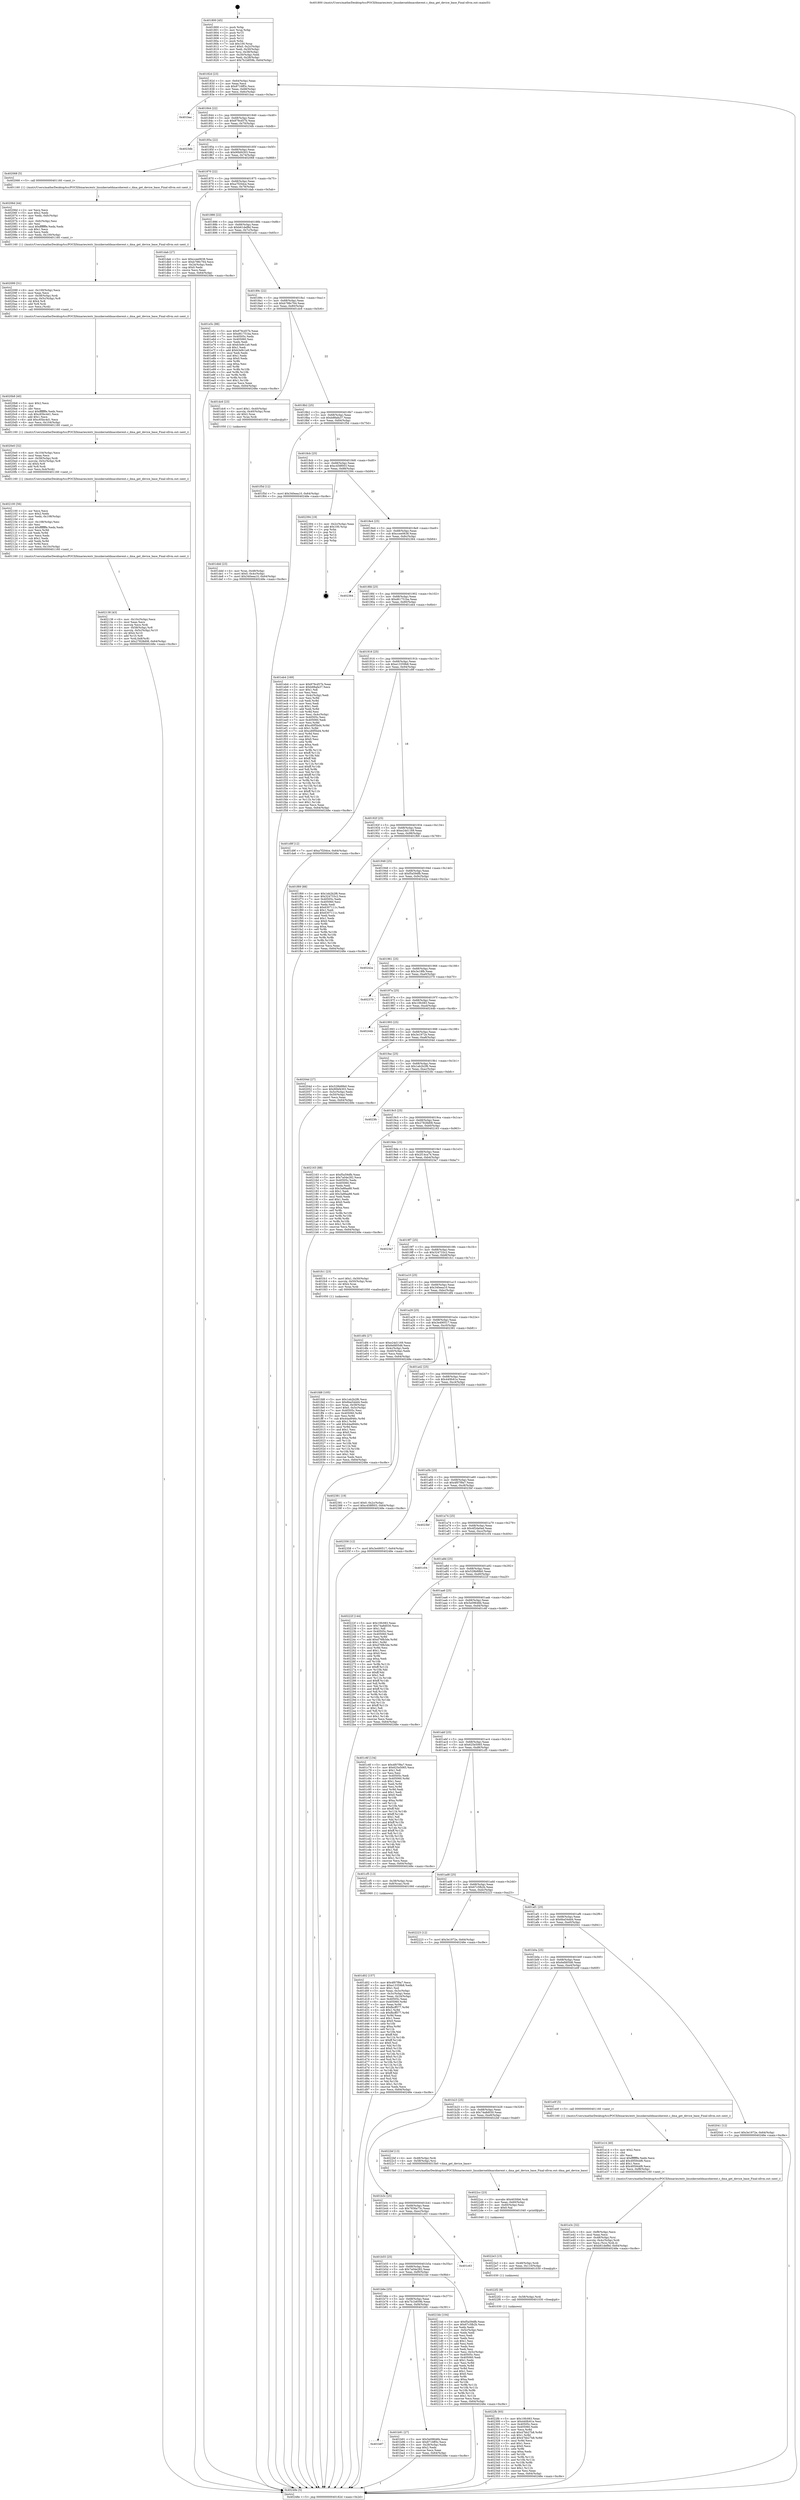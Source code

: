 digraph "0x401800" {
  label = "0x401800 (/mnt/c/Users/mathe/Desktop/tcc/POCII/binaries/extr_linuxkerneldmacoherent.c_dma_get_device_base_Final-ollvm.out::main(0))"
  labelloc = "t"
  node[shape=record]

  Entry [label="",width=0.3,height=0.3,shape=circle,fillcolor=black,style=filled]
  "0x40182d" [label="{
     0x40182d [23]\l
     | [instrs]\l
     &nbsp;&nbsp;0x40182d \<+3\>: mov -0x64(%rbp),%eax\l
     &nbsp;&nbsp;0x401830 \<+2\>: mov %eax,%ecx\l
     &nbsp;&nbsp;0x401832 \<+6\>: sub $0x8716ff3c,%ecx\l
     &nbsp;&nbsp;0x401838 \<+3\>: mov %eax,-0x68(%rbp)\l
     &nbsp;&nbsp;0x40183b \<+3\>: mov %ecx,-0x6c(%rbp)\l
     &nbsp;&nbsp;0x40183e \<+6\>: je 0000000000401bac \<main+0x3ac\>\l
  }"]
  "0x401bac" [label="{
     0x401bac\l
  }", style=dashed]
  "0x401844" [label="{
     0x401844 [22]\l
     | [instrs]\l
     &nbsp;&nbsp;0x401844 \<+5\>: jmp 0000000000401849 \<main+0x49\>\l
     &nbsp;&nbsp;0x401849 \<+3\>: mov -0x68(%rbp),%eax\l
     &nbsp;&nbsp;0x40184c \<+5\>: sub $0x879cd57b,%eax\l
     &nbsp;&nbsp;0x401851 \<+3\>: mov %eax,-0x70(%rbp)\l
     &nbsp;&nbsp;0x401854 \<+6\>: je 00000000004023db \<main+0xbdb\>\l
  }"]
  Exit [label="",width=0.3,height=0.3,shape=circle,fillcolor=black,style=filled,peripheries=2]
  "0x4023db" [label="{
     0x4023db\l
  }", style=dashed]
  "0x40185a" [label="{
     0x40185a [22]\l
     | [instrs]\l
     &nbsp;&nbsp;0x40185a \<+5\>: jmp 000000000040185f \<main+0x5f\>\l
     &nbsp;&nbsp;0x40185f \<+3\>: mov -0x68(%rbp),%eax\l
     &nbsp;&nbsp;0x401862 \<+5\>: sub $0x90bf4303,%eax\l
     &nbsp;&nbsp;0x401867 \<+3\>: mov %eax,-0x74(%rbp)\l
     &nbsp;&nbsp;0x40186a \<+6\>: je 0000000000402068 \<main+0x868\>\l
  }"]
  "0x4022fb" [label="{
     0x4022fb [93]\l
     | [instrs]\l
     &nbsp;&nbsp;0x4022fb \<+5\>: mov $0x10fc083,%eax\l
     &nbsp;&nbsp;0x402300 \<+5\>: mov $0x440fc61e,%esi\l
     &nbsp;&nbsp;0x402305 \<+7\>: mov 0x40505c,%ecx\l
     &nbsp;&nbsp;0x40230c \<+7\>: mov 0x405060,%edx\l
     &nbsp;&nbsp;0x402313 \<+3\>: mov %ecx,%r8d\l
     &nbsp;&nbsp;0x402316 \<+7\>: sub $0x47bb27b8,%r8d\l
     &nbsp;&nbsp;0x40231d \<+4\>: sub $0x1,%r8d\l
     &nbsp;&nbsp;0x402321 \<+7\>: add $0x47bb27b8,%r8d\l
     &nbsp;&nbsp;0x402328 \<+4\>: imul %r8d,%ecx\l
     &nbsp;&nbsp;0x40232c \<+3\>: and $0x1,%ecx\l
     &nbsp;&nbsp;0x40232f \<+3\>: cmp $0x0,%ecx\l
     &nbsp;&nbsp;0x402332 \<+4\>: sete %r9b\l
     &nbsp;&nbsp;0x402336 \<+3\>: cmp $0xa,%edx\l
     &nbsp;&nbsp;0x402339 \<+4\>: setl %r10b\l
     &nbsp;&nbsp;0x40233d \<+3\>: mov %r9b,%r11b\l
     &nbsp;&nbsp;0x402340 \<+3\>: and %r10b,%r11b\l
     &nbsp;&nbsp;0x402343 \<+3\>: xor %r10b,%r9b\l
     &nbsp;&nbsp;0x402346 \<+3\>: or %r9b,%r11b\l
     &nbsp;&nbsp;0x402349 \<+4\>: test $0x1,%r11b\l
     &nbsp;&nbsp;0x40234d \<+3\>: cmovne %esi,%eax\l
     &nbsp;&nbsp;0x402350 \<+3\>: mov %eax,-0x64(%rbp)\l
     &nbsp;&nbsp;0x402353 \<+5\>: jmp 000000000040248e \<main+0xc8e\>\l
  }"]
  "0x402068" [label="{
     0x402068 [5]\l
     | [instrs]\l
     &nbsp;&nbsp;0x402068 \<+5\>: call 0000000000401160 \<next_i\>\l
     | [calls]\l
     &nbsp;&nbsp;0x401160 \{1\} (/mnt/c/Users/mathe/Desktop/tcc/POCII/binaries/extr_linuxkerneldmacoherent.c_dma_get_device_base_Final-ollvm.out::next_i)\l
  }"]
  "0x401870" [label="{
     0x401870 [22]\l
     | [instrs]\l
     &nbsp;&nbsp;0x401870 \<+5\>: jmp 0000000000401875 \<main+0x75\>\l
     &nbsp;&nbsp;0x401875 \<+3\>: mov -0x68(%rbp),%eax\l
     &nbsp;&nbsp;0x401878 \<+5\>: sub $0xa7f20dce,%eax\l
     &nbsp;&nbsp;0x40187d \<+3\>: mov %eax,-0x78(%rbp)\l
     &nbsp;&nbsp;0x401880 \<+6\>: je 0000000000401dab \<main+0x5ab\>\l
  }"]
  "0x4022f2" [label="{
     0x4022f2 [9]\l
     | [instrs]\l
     &nbsp;&nbsp;0x4022f2 \<+4\>: mov -0x58(%rbp),%rdi\l
     &nbsp;&nbsp;0x4022f6 \<+5\>: call 0000000000401030 \<free@plt\>\l
     | [calls]\l
     &nbsp;&nbsp;0x401030 \{1\} (unknown)\l
  }"]
  "0x401dab" [label="{
     0x401dab [27]\l
     | [instrs]\l
     &nbsp;&nbsp;0x401dab \<+5\>: mov $0xccee0638,%eax\l
     &nbsp;&nbsp;0x401db0 \<+5\>: mov $0xb788c764,%ecx\l
     &nbsp;&nbsp;0x401db5 \<+3\>: mov -0x24(%rbp),%edx\l
     &nbsp;&nbsp;0x401db8 \<+3\>: cmp $0x0,%edx\l
     &nbsp;&nbsp;0x401dbb \<+3\>: cmove %ecx,%eax\l
     &nbsp;&nbsp;0x401dbe \<+3\>: mov %eax,-0x64(%rbp)\l
     &nbsp;&nbsp;0x401dc1 \<+5\>: jmp 000000000040248e \<main+0xc8e\>\l
  }"]
  "0x401886" [label="{
     0x401886 [22]\l
     | [instrs]\l
     &nbsp;&nbsp;0x401886 \<+5\>: jmp 000000000040188b \<main+0x8b\>\l
     &nbsp;&nbsp;0x40188b \<+3\>: mov -0x68(%rbp),%eax\l
     &nbsp;&nbsp;0x40188e \<+5\>: sub $0xb61def8d,%eax\l
     &nbsp;&nbsp;0x401893 \<+3\>: mov %eax,-0x7c(%rbp)\l
     &nbsp;&nbsp;0x401896 \<+6\>: je 0000000000401e5c \<main+0x65c\>\l
  }"]
  "0x4022e3" [label="{
     0x4022e3 [15]\l
     | [instrs]\l
     &nbsp;&nbsp;0x4022e3 \<+4\>: mov -0x48(%rbp),%rdi\l
     &nbsp;&nbsp;0x4022e7 \<+6\>: mov %eax,-0x110(%rbp)\l
     &nbsp;&nbsp;0x4022ed \<+5\>: call 0000000000401030 \<free@plt\>\l
     | [calls]\l
     &nbsp;&nbsp;0x401030 \{1\} (unknown)\l
  }"]
  "0x401e5c" [label="{
     0x401e5c [88]\l
     | [instrs]\l
     &nbsp;&nbsp;0x401e5c \<+5\>: mov $0x879cd57b,%eax\l
     &nbsp;&nbsp;0x401e61 \<+5\>: mov $0xd61751ba,%ecx\l
     &nbsp;&nbsp;0x401e66 \<+7\>: mov 0x40505c,%edx\l
     &nbsp;&nbsp;0x401e6d \<+7\>: mov 0x405060,%esi\l
     &nbsp;&nbsp;0x401e74 \<+2\>: mov %edx,%edi\l
     &nbsp;&nbsp;0x401e76 \<+6\>: sub $0xb3e9c1a9,%edi\l
     &nbsp;&nbsp;0x401e7c \<+3\>: sub $0x1,%edi\l
     &nbsp;&nbsp;0x401e7f \<+6\>: add $0xb3e9c1a9,%edi\l
     &nbsp;&nbsp;0x401e85 \<+3\>: imul %edi,%edx\l
     &nbsp;&nbsp;0x401e88 \<+3\>: and $0x1,%edx\l
     &nbsp;&nbsp;0x401e8b \<+3\>: cmp $0x0,%edx\l
     &nbsp;&nbsp;0x401e8e \<+4\>: sete %r8b\l
     &nbsp;&nbsp;0x401e92 \<+3\>: cmp $0xa,%esi\l
     &nbsp;&nbsp;0x401e95 \<+4\>: setl %r9b\l
     &nbsp;&nbsp;0x401e99 \<+3\>: mov %r8b,%r10b\l
     &nbsp;&nbsp;0x401e9c \<+3\>: and %r9b,%r10b\l
     &nbsp;&nbsp;0x401e9f \<+3\>: xor %r9b,%r8b\l
     &nbsp;&nbsp;0x401ea2 \<+3\>: or %r8b,%r10b\l
     &nbsp;&nbsp;0x401ea5 \<+4\>: test $0x1,%r10b\l
     &nbsp;&nbsp;0x401ea9 \<+3\>: cmovne %ecx,%eax\l
     &nbsp;&nbsp;0x401eac \<+3\>: mov %eax,-0x64(%rbp)\l
     &nbsp;&nbsp;0x401eaf \<+5\>: jmp 000000000040248e \<main+0xc8e\>\l
  }"]
  "0x40189c" [label="{
     0x40189c [22]\l
     | [instrs]\l
     &nbsp;&nbsp;0x40189c \<+5\>: jmp 00000000004018a1 \<main+0xa1\>\l
     &nbsp;&nbsp;0x4018a1 \<+3\>: mov -0x68(%rbp),%eax\l
     &nbsp;&nbsp;0x4018a4 \<+5\>: sub $0xb788c764,%eax\l
     &nbsp;&nbsp;0x4018a9 \<+3\>: mov %eax,-0x80(%rbp)\l
     &nbsp;&nbsp;0x4018ac \<+6\>: je 0000000000401dc6 \<main+0x5c6\>\l
  }"]
  "0x4022cc" [label="{
     0x4022cc [23]\l
     | [instrs]\l
     &nbsp;&nbsp;0x4022cc \<+10\>: movabs $0x4030b6,%rdi\l
     &nbsp;&nbsp;0x4022d6 \<+3\>: mov %eax,-0x60(%rbp)\l
     &nbsp;&nbsp;0x4022d9 \<+3\>: mov -0x60(%rbp),%esi\l
     &nbsp;&nbsp;0x4022dc \<+2\>: mov $0x0,%al\l
     &nbsp;&nbsp;0x4022de \<+5\>: call 0000000000401040 \<printf@plt\>\l
     | [calls]\l
     &nbsp;&nbsp;0x401040 \{1\} (unknown)\l
  }"]
  "0x401dc6" [label="{
     0x401dc6 [23]\l
     | [instrs]\l
     &nbsp;&nbsp;0x401dc6 \<+7\>: movl $0x1,-0x40(%rbp)\l
     &nbsp;&nbsp;0x401dcd \<+4\>: movslq -0x40(%rbp),%rax\l
     &nbsp;&nbsp;0x401dd1 \<+4\>: shl $0x2,%rax\l
     &nbsp;&nbsp;0x401dd5 \<+3\>: mov %rax,%rdi\l
     &nbsp;&nbsp;0x401dd8 \<+5\>: call 0000000000401050 \<malloc@plt\>\l
     | [calls]\l
     &nbsp;&nbsp;0x401050 \{1\} (unknown)\l
  }"]
  "0x4018b2" [label="{
     0x4018b2 [25]\l
     | [instrs]\l
     &nbsp;&nbsp;0x4018b2 \<+5\>: jmp 00000000004018b7 \<main+0xb7\>\l
     &nbsp;&nbsp;0x4018b7 \<+3\>: mov -0x68(%rbp),%eax\l
     &nbsp;&nbsp;0x4018ba \<+5\>: sub $0xb88afa37,%eax\l
     &nbsp;&nbsp;0x4018bf \<+6\>: mov %eax,-0x84(%rbp)\l
     &nbsp;&nbsp;0x4018c5 \<+6\>: je 0000000000401f5d \<main+0x75d\>\l
  }"]
  "0x402138" [label="{
     0x402138 [43]\l
     | [instrs]\l
     &nbsp;&nbsp;0x402138 \<+6\>: mov -0x10c(%rbp),%ecx\l
     &nbsp;&nbsp;0x40213e \<+3\>: imul %eax,%ecx\l
     &nbsp;&nbsp;0x402141 \<+3\>: movslq %ecx,%rdi\l
     &nbsp;&nbsp;0x402144 \<+4\>: mov -0x58(%rbp),%r8\l
     &nbsp;&nbsp;0x402148 \<+4\>: movslq -0x5c(%rbp),%r10\l
     &nbsp;&nbsp;0x40214c \<+4\>: shl $0x4,%r10\l
     &nbsp;&nbsp;0x402150 \<+3\>: add %r10,%r8\l
     &nbsp;&nbsp;0x402153 \<+4\>: mov %rdi,0x8(%r8)\l
     &nbsp;&nbsp;0x402157 \<+7\>: movl $0x27828d08,-0x64(%rbp)\l
     &nbsp;&nbsp;0x40215e \<+5\>: jmp 000000000040248e \<main+0xc8e\>\l
  }"]
  "0x401f5d" [label="{
     0x401f5d [12]\l
     | [instrs]\l
     &nbsp;&nbsp;0x401f5d \<+7\>: movl $0x340eea10,-0x64(%rbp)\l
     &nbsp;&nbsp;0x401f64 \<+5\>: jmp 000000000040248e \<main+0xc8e\>\l
  }"]
  "0x4018cb" [label="{
     0x4018cb [25]\l
     | [instrs]\l
     &nbsp;&nbsp;0x4018cb \<+5\>: jmp 00000000004018d0 \<main+0xd0\>\l
     &nbsp;&nbsp;0x4018d0 \<+3\>: mov -0x68(%rbp),%eax\l
     &nbsp;&nbsp;0x4018d3 \<+5\>: sub $0xc458f003,%eax\l
     &nbsp;&nbsp;0x4018d8 \<+6\>: mov %eax,-0x88(%rbp)\l
     &nbsp;&nbsp;0x4018de \<+6\>: je 0000000000402394 \<main+0xb94\>\l
  }"]
  "0x402100" [label="{
     0x402100 [56]\l
     | [instrs]\l
     &nbsp;&nbsp;0x402100 \<+2\>: xor %ecx,%ecx\l
     &nbsp;&nbsp;0x402102 \<+5\>: mov $0x2,%edx\l
     &nbsp;&nbsp;0x402107 \<+6\>: mov %edx,-0x108(%rbp)\l
     &nbsp;&nbsp;0x40210d \<+1\>: cltd\l
     &nbsp;&nbsp;0x40210e \<+6\>: mov -0x108(%rbp),%esi\l
     &nbsp;&nbsp;0x402114 \<+2\>: idiv %esi\l
     &nbsp;&nbsp;0x402116 \<+6\>: imul $0xfffffffe,%edx,%edx\l
     &nbsp;&nbsp;0x40211c \<+3\>: mov %ecx,%r9d\l
     &nbsp;&nbsp;0x40211f \<+3\>: sub %edx,%r9d\l
     &nbsp;&nbsp;0x402122 \<+2\>: mov %ecx,%edx\l
     &nbsp;&nbsp;0x402124 \<+3\>: sub $0x1,%edx\l
     &nbsp;&nbsp;0x402127 \<+3\>: add %edx,%r9d\l
     &nbsp;&nbsp;0x40212a \<+3\>: sub %r9d,%ecx\l
     &nbsp;&nbsp;0x40212d \<+6\>: mov %ecx,-0x10c(%rbp)\l
     &nbsp;&nbsp;0x402133 \<+5\>: call 0000000000401160 \<next_i\>\l
     | [calls]\l
     &nbsp;&nbsp;0x401160 \{1\} (/mnt/c/Users/mathe/Desktop/tcc/POCII/binaries/extr_linuxkerneldmacoherent.c_dma_get_device_base_Final-ollvm.out::next_i)\l
  }"]
  "0x402394" [label="{
     0x402394 [19]\l
     | [instrs]\l
     &nbsp;&nbsp;0x402394 \<+3\>: mov -0x2c(%rbp),%eax\l
     &nbsp;&nbsp;0x402397 \<+7\>: add $0x100,%rsp\l
     &nbsp;&nbsp;0x40239e \<+1\>: pop %rbx\l
     &nbsp;&nbsp;0x40239f \<+2\>: pop %r12\l
     &nbsp;&nbsp;0x4023a1 \<+2\>: pop %r14\l
     &nbsp;&nbsp;0x4023a3 \<+2\>: pop %r15\l
     &nbsp;&nbsp;0x4023a5 \<+1\>: pop %rbp\l
     &nbsp;&nbsp;0x4023a6 \<+1\>: ret\l
  }"]
  "0x4018e4" [label="{
     0x4018e4 [25]\l
     | [instrs]\l
     &nbsp;&nbsp;0x4018e4 \<+5\>: jmp 00000000004018e9 \<main+0xe9\>\l
     &nbsp;&nbsp;0x4018e9 \<+3\>: mov -0x68(%rbp),%eax\l
     &nbsp;&nbsp;0x4018ec \<+5\>: sub $0xccee0638,%eax\l
     &nbsp;&nbsp;0x4018f1 \<+6\>: mov %eax,-0x8c(%rbp)\l
     &nbsp;&nbsp;0x4018f7 \<+6\>: je 0000000000402364 \<main+0xb64\>\l
  }"]
  "0x4020e0" [label="{
     0x4020e0 [32]\l
     | [instrs]\l
     &nbsp;&nbsp;0x4020e0 \<+6\>: mov -0x104(%rbp),%ecx\l
     &nbsp;&nbsp;0x4020e6 \<+3\>: imul %eax,%ecx\l
     &nbsp;&nbsp;0x4020e9 \<+4\>: mov -0x58(%rbp),%rdi\l
     &nbsp;&nbsp;0x4020ed \<+4\>: movslq -0x5c(%rbp),%r8\l
     &nbsp;&nbsp;0x4020f1 \<+4\>: shl $0x4,%r8\l
     &nbsp;&nbsp;0x4020f5 \<+3\>: add %r8,%rdi\l
     &nbsp;&nbsp;0x4020f8 \<+3\>: mov %ecx,0x4(%rdi)\l
     &nbsp;&nbsp;0x4020fb \<+5\>: call 0000000000401160 \<next_i\>\l
     | [calls]\l
     &nbsp;&nbsp;0x401160 \{1\} (/mnt/c/Users/mathe/Desktop/tcc/POCII/binaries/extr_linuxkerneldmacoherent.c_dma_get_device_base_Final-ollvm.out::next_i)\l
  }"]
  "0x402364" [label="{
     0x402364\l
  }", style=dashed]
  "0x4018fd" [label="{
     0x4018fd [25]\l
     | [instrs]\l
     &nbsp;&nbsp;0x4018fd \<+5\>: jmp 0000000000401902 \<main+0x102\>\l
     &nbsp;&nbsp;0x401902 \<+3\>: mov -0x68(%rbp),%eax\l
     &nbsp;&nbsp;0x401905 \<+5\>: sub $0xd61751ba,%eax\l
     &nbsp;&nbsp;0x40190a \<+6\>: mov %eax,-0x90(%rbp)\l
     &nbsp;&nbsp;0x401910 \<+6\>: je 0000000000401eb4 \<main+0x6b4\>\l
  }"]
  "0x4020b8" [label="{
     0x4020b8 [40]\l
     | [instrs]\l
     &nbsp;&nbsp;0x4020b8 \<+5\>: mov $0x2,%ecx\l
     &nbsp;&nbsp;0x4020bd \<+1\>: cltd\l
     &nbsp;&nbsp;0x4020be \<+2\>: idiv %ecx\l
     &nbsp;&nbsp;0x4020c0 \<+6\>: imul $0xfffffffe,%edx,%ecx\l
     &nbsp;&nbsp;0x4020c6 \<+6\>: sub $0xc65bc4d1,%ecx\l
     &nbsp;&nbsp;0x4020cc \<+3\>: add $0x1,%ecx\l
     &nbsp;&nbsp;0x4020cf \<+6\>: add $0xc65bc4d1,%ecx\l
     &nbsp;&nbsp;0x4020d5 \<+6\>: mov %ecx,-0x104(%rbp)\l
     &nbsp;&nbsp;0x4020db \<+5\>: call 0000000000401160 \<next_i\>\l
     | [calls]\l
     &nbsp;&nbsp;0x401160 \{1\} (/mnt/c/Users/mathe/Desktop/tcc/POCII/binaries/extr_linuxkerneldmacoherent.c_dma_get_device_base_Final-ollvm.out::next_i)\l
  }"]
  "0x401eb4" [label="{
     0x401eb4 [169]\l
     | [instrs]\l
     &nbsp;&nbsp;0x401eb4 \<+5\>: mov $0x879cd57b,%eax\l
     &nbsp;&nbsp;0x401eb9 \<+5\>: mov $0xb88afa37,%ecx\l
     &nbsp;&nbsp;0x401ebe \<+2\>: mov $0x1,%dl\l
     &nbsp;&nbsp;0x401ec0 \<+2\>: xor %esi,%esi\l
     &nbsp;&nbsp;0x401ec2 \<+3\>: mov -0x4c(%rbp),%edi\l
     &nbsp;&nbsp;0x401ec5 \<+3\>: mov %esi,%r8d\l
     &nbsp;&nbsp;0x401ec8 \<+3\>: sub %edi,%r8d\l
     &nbsp;&nbsp;0x401ecb \<+2\>: mov %esi,%edi\l
     &nbsp;&nbsp;0x401ecd \<+3\>: sub $0x1,%edi\l
     &nbsp;&nbsp;0x401ed0 \<+3\>: add %edi,%r8d\l
     &nbsp;&nbsp;0x401ed3 \<+3\>: sub %r8d,%esi\l
     &nbsp;&nbsp;0x401ed6 \<+3\>: mov %esi,-0x4c(%rbp)\l
     &nbsp;&nbsp;0x401ed9 \<+7\>: mov 0x40505c,%esi\l
     &nbsp;&nbsp;0x401ee0 \<+7\>: mov 0x405060,%edi\l
     &nbsp;&nbsp;0x401ee7 \<+3\>: mov %esi,%r8d\l
     &nbsp;&nbsp;0x401eea \<+7\>: add $0xcd0f5bd4,%r8d\l
     &nbsp;&nbsp;0x401ef1 \<+4\>: sub $0x1,%r8d\l
     &nbsp;&nbsp;0x401ef5 \<+7\>: sub $0xcd0f5bd4,%r8d\l
     &nbsp;&nbsp;0x401efc \<+4\>: imul %r8d,%esi\l
     &nbsp;&nbsp;0x401f00 \<+3\>: and $0x1,%esi\l
     &nbsp;&nbsp;0x401f03 \<+3\>: cmp $0x0,%esi\l
     &nbsp;&nbsp;0x401f06 \<+4\>: sete %r9b\l
     &nbsp;&nbsp;0x401f0a \<+3\>: cmp $0xa,%edi\l
     &nbsp;&nbsp;0x401f0d \<+4\>: setl %r10b\l
     &nbsp;&nbsp;0x401f11 \<+3\>: mov %r9b,%r11b\l
     &nbsp;&nbsp;0x401f14 \<+4\>: xor $0xff,%r11b\l
     &nbsp;&nbsp;0x401f18 \<+3\>: mov %r10b,%bl\l
     &nbsp;&nbsp;0x401f1b \<+3\>: xor $0xff,%bl\l
     &nbsp;&nbsp;0x401f1e \<+3\>: xor $0x1,%dl\l
     &nbsp;&nbsp;0x401f21 \<+3\>: mov %r11b,%r14b\l
     &nbsp;&nbsp;0x401f24 \<+4\>: and $0xff,%r14b\l
     &nbsp;&nbsp;0x401f28 \<+3\>: and %dl,%r9b\l
     &nbsp;&nbsp;0x401f2b \<+3\>: mov %bl,%r15b\l
     &nbsp;&nbsp;0x401f2e \<+4\>: and $0xff,%r15b\l
     &nbsp;&nbsp;0x401f32 \<+3\>: and %dl,%r10b\l
     &nbsp;&nbsp;0x401f35 \<+3\>: or %r9b,%r14b\l
     &nbsp;&nbsp;0x401f38 \<+3\>: or %r10b,%r15b\l
     &nbsp;&nbsp;0x401f3b \<+3\>: xor %r15b,%r14b\l
     &nbsp;&nbsp;0x401f3e \<+3\>: or %bl,%r11b\l
     &nbsp;&nbsp;0x401f41 \<+4\>: xor $0xff,%r11b\l
     &nbsp;&nbsp;0x401f45 \<+3\>: or $0x1,%dl\l
     &nbsp;&nbsp;0x401f48 \<+3\>: and %dl,%r11b\l
     &nbsp;&nbsp;0x401f4b \<+3\>: or %r11b,%r14b\l
     &nbsp;&nbsp;0x401f4e \<+4\>: test $0x1,%r14b\l
     &nbsp;&nbsp;0x401f52 \<+3\>: cmovne %ecx,%eax\l
     &nbsp;&nbsp;0x401f55 \<+3\>: mov %eax,-0x64(%rbp)\l
     &nbsp;&nbsp;0x401f58 \<+5\>: jmp 000000000040248e \<main+0xc8e\>\l
  }"]
  "0x401916" [label="{
     0x401916 [25]\l
     | [instrs]\l
     &nbsp;&nbsp;0x401916 \<+5\>: jmp 000000000040191b \<main+0x11b\>\l
     &nbsp;&nbsp;0x40191b \<+3\>: mov -0x68(%rbp),%eax\l
     &nbsp;&nbsp;0x40191e \<+5\>: sub $0xe13359b8,%eax\l
     &nbsp;&nbsp;0x401923 \<+6\>: mov %eax,-0x94(%rbp)\l
     &nbsp;&nbsp;0x401929 \<+6\>: je 0000000000401d9f \<main+0x59f\>\l
  }"]
  "0x402099" [label="{
     0x402099 [31]\l
     | [instrs]\l
     &nbsp;&nbsp;0x402099 \<+6\>: mov -0x100(%rbp),%ecx\l
     &nbsp;&nbsp;0x40209f \<+3\>: imul %eax,%ecx\l
     &nbsp;&nbsp;0x4020a2 \<+4\>: mov -0x58(%rbp),%rdi\l
     &nbsp;&nbsp;0x4020a6 \<+4\>: movslq -0x5c(%rbp),%r8\l
     &nbsp;&nbsp;0x4020aa \<+4\>: shl $0x4,%r8\l
     &nbsp;&nbsp;0x4020ae \<+3\>: add %r8,%rdi\l
     &nbsp;&nbsp;0x4020b1 \<+2\>: mov %ecx,(%rdi)\l
     &nbsp;&nbsp;0x4020b3 \<+5\>: call 0000000000401160 \<next_i\>\l
     | [calls]\l
     &nbsp;&nbsp;0x401160 \{1\} (/mnt/c/Users/mathe/Desktop/tcc/POCII/binaries/extr_linuxkerneldmacoherent.c_dma_get_device_base_Final-ollvm.out::next_i)\l
  }"]
  "0x401d9f" [label="{
     0x401d9f [12]\l
     | [instrs]\l
     &nbsp;&nbsp;0x401d9f \<+7\>: movl $0xa7f20dce,-0x64(%rbp)\l
     &nbsp;&nbsp;0x401da6 \<+5\>: jmp 000000000040248e \<main+0xc8e\>\l
  }"]
  "0x40192f" [label="{
     0x40192f [25]\l
     | [instrs]\l
     &nbsp;&nbsp;0x40192f \<+5\>: jmp 0000000000401934 \<main+0x134\>\l
     &nbsp;&nbsp;0x401934 \<+3\>: mov -0x68(%rbp),%eax\l
     &nbsp;&nbsp;0x401937 \<+5\>: sub $0xe24d1169,%eax\l
     &nbsp;&nbsp;0x40193c \<+6\>: mov %eax,-0x98(%rbp)\l
     &nbsp;&nbsp;0x401942 \<+6\>: je 0000000000401f69 \<main+0x769\>\l
  }"]
  "0x40206d" [label="{
     0x40206d [44]\l
     | [instrs]\l
     &nbsp;&nbsp;0x40206d \<+2\>: xor %ecx,%ecx\l
     &nbsp;&nbsp;0x40206f \<+5\>: mov $0x2,%edx\l
     &nbsp;&nbsp;0x402074 \<+6\>: mov %edx,-0xfc(%rbp)\l
     &nbsp;&nbsp;0x40207a \<+1\>: cltd\l
     &nbsp;&nbsp;0x40207b \<+6\>: mov -0xfc(%rbp),%esi\l
     &nbsp;&nbsp;0x402081 \<+2\>: idiv %esi\l
     &nbsp;&nbsp;0x402083 \<+6\>: imul $0xfffffffe,%edx,%edx\l
     &nbsp;&nbsp;0x402089 \<+3\>: sub $0x1,%ecx\l
     &nbsp;&nbsp;0x40208c \<+2\>: sub %ecx,%edx\l
     &nbsp;&nbsp;0x40208e \<+6\>: mov %edx,-0x100(%rbp)\l
     &nbsp;&nbsp;0x402094 \<+5\>: call 0000000000401160 \<next_i\>\l
     | [calls]\l
     &nbsp;&nbsp;0x401160 \{1\} (/mnt/c/Users/mathe/Desktop/tcc/POCII/binaries/extr_linuxkerneldmacoherent.c_dma_get_device_base_Final-ollvm.out::next_i)\l
  }"]
  "0x401f69" [label="{
     0x401f69 [88]\l
     | [instrs]\l
     &nbsp;&nbsp;0x401f69 \<+5\>: mov $0x1eb2b2f6,%eax\l
     &nbsp;&nbsp;0x401f6e \<+5\>: mov $0x324733c2,%ecx\l
     &nbsp;&nbsp;0x401f73 \<+7\>: mov 0x40505c,%edx\l
     &nbsp;&nbsp;0x401f7a \<+7\>: mov 0x405060,%esi\l
     &nbsp;&nbsp;0x401f81 \<+2\>: mov %edx,%edi\l
     &nbsp;&nbsp;0x401f83 \<+6\>: sub $0x6307111c,%edi\l
     &nbsp;&nbsp;0x401f89 \<+3\>: sub $0x1,%edi\l
     &nbsp;&nbsp;0x401f8c \<+6\>: add $0x6307111c,%edi\l
     &nbsp;&nbsp;0x401f92 \<+3\>: imul %edi,%edx\l
     &nbsp;&nbsp;0x401f95 \<+3\>: and $0x1,%edx\l
     &nbsp;&nbsp;0x401f98 \<+3\>: cmp $0x0,%edx\l
     &nbsp;&nbsp;0x401f9b \<+4\>: sete %r8b\l
     &nbsp;&nbsp;0x401f9f \<+3\>: cmp $0xa,%esi\l
     &nbsp;&nbsp;0x401fa2 \<+4\>: setl %r9b\l
     &nbsp;&nbsp;0x401fa6 \<+3\>: mov %r8b,%r10b\l
     &nbsp;&nbsp;0x401fa9 \<+3\>: and %r9b,%r10b\l
     &nbsp;&nbsp;0x401fac \<+3\>: xor %r9b,%r8b\l
     &nbsp;&nbsp;0x401faf \<+3\>: or %r8b,%r10b\l
     &nbsp;&nbsp;0x401fb2 \<+4\>: test $0x1,%r10b\l
     &nbsp;&nbsp;0x401fb6 \<+3\>: cmovne %ecx,%eax\l
     &nbsp;&nbsp;0x401fb9 \<+3\>: mov %eax,-0x64(%rbp)\l
     &nbsp;&nbsp;0x401fbc \<+5\>: jmp 000000000040248e \<main+0xc8e\>\l
  }"]
  "0x401948" [label="{
     0x401948 [25]\l
     | [instrs]\l
     &nbsp;&nbsp;0x401948 \<+5\>: jmp 000000000040194d \<main+0x14d\>\l
     &nbsp;&nbsp;0x40194d \<+3\>: mov -0x68(%rbp),%eax\l
     &nbsp;&nbsp;0x401950 \<+5\>: sub $0xf5a59dfb,%eax\l
     &nbsp;&nbsp;0x401955 \<+6\>: mov %eax,-0x9c(%rbp)\l
     &nbsp;&nbsp;0x40195b \<+6\>: je 000000000040242a \<main+0xc2a\>\l
  }"]
  "0x401fd8" [label="{
     0x401fd8 [105]\l
     | [instrs]\l
     &nbsp;&nbsp;0x401fd8 \<+5\>: mov $0x1eb2b2f6,%ecx\l
     &nbsp;&nbsp;0x401fdd \<+5\>: mov $0x6ba54dd4,%edx\l
     &nbsp;&nbsp;0x401fe2 \<+4\>: mov %rax,-0x58(%rbp)\l
     &nbsp;&nbsp;0x401fe6 \<+7\>: movl $0x0,-0x5c(%rbp)\l
     &nbsp;&nbsp;0x401fed \<+7\>: mov 0x40505c,%esi\l
     &nbsp;&nbsp;0x401ff4 \<+8\>: mov 0x405060,%r8d\l
     &nbsp;&nbsp;0x401ffc \<+3\>: mov %esi,%r9d\l
     &nbsp;&nbsp;0x401fff \<+7\>: sub $0x44ad946c,%r9d\l
     &nbsp;&nbsp;0x402006 \<+4\>: sub $0x1,%r9d\l
     &nbsp;&nbsp;0x40200a \<+7\>: add $0x44ad946c,%r9d\l
     &nbsp;&nbsp;0x402011 \<+4\>: imul %r9d,%esi\l
     &nbsp;&nbsp;0x402015 \<+3\>: and $0x1,%esi\l
     &nbsp;&nbsp;0x402018 \<+3\>: cmp $0x0,%esi\l
     &nbsp;&nbsp;0x40201b \<+4\>: sete %r10b\l
     &nbsp;&nbsp;0x40201f \<+4\>: cmp $0xa,%r8d\l
     &nbsp;&nbsp;0x402023 \<+4\>: setl %r11b\l
     &nbsp;&nbsp;0x402027 \<+3\>: mov %r10b,%bl\l
     &nbsp;&nbsp;0x40202a \<+3\>: and %r11b,%bl\l
     &nbsp;&nbsp;0x40202d \<+3\>: xor %r11b,%r10b\l
     &nbsp;&nbsp;0x402030 \<+3\>: or %r10b,%bl\l
     &nbsp;&nbsp;0x402033 \<+3\>: test $0x1,%bl\l
     &nbsp;&nbsp;0x402036 \<+3\>: cmovne %edx,%ecx\l
     &nbsp;&nbsp;0x402039 \<+3\>: mov %ecx,-0x64(%rbp)\l
     &nbsp;&nbsp;0x40203c \<+5\>: jmp 000000000040248e \<main+0xc8e\>\l
  }"]
  "0x40242a" [label="{
     0x40242a\l
  }", style=dashed]
  "0x401961" [label="{
     0x401961 [25]\l
     | [instrs]\l
     &nbsp;&nbsp;0x401961 \<+5\>: jmp 0000000000401966 \<main+0x166\>\l
     &nbsp;&nbsp;0x401966 \<+3\>: mov -0x68(%rbp),%eax\l
     &nbsp;&nbsp;0x401969 \<+5\>: sub $0x3e18fb,%eax\l
     &nbsp;&nbsp;0x40196e \<+6\>: mov %eax,-0xa0(%rbp)\l
     &nbsp;&nbsp;0x401974 \<+6\>: je 0000000000402370 \<main+0xb70\>\l
  }"]
  "0x401e3c" [label="{
     0x401e3c [32]\l
     | [instrs]\l
     &nbsp;&nbsp;0x401e3c \<+6\>: mov -0xf8(%rbp),%ecx\l
     &nbsp;&nbsp;0x401e42 \<+3\>: imul %eax,%ecx\l
     &nbsp;&nbsp;0x401e45 \<+4\>: mov -0x48(%rbp),%rsi\l
     &nbsp;&nbsp;0x401e49 \<+4\>: movslq -0x4c(%rbp),%rdi\l
     &nbsp;&nbsp;0x401e4d \<+3\>: mov %ecx,(%rsi,%rdi,4)\l
     &nbsp;&nbsp;0x401e50 \<+7\>: movl $0xb61def8d,-0x64(%rbp)\l
     &nbsp;&nbsp;0x401e57 \<+5\>: jmp 000000000040248e \<main+0xc8e\>\l
  }"]
  "0x402370" [label="{
     0x402370\l
  }", style=dashed]
  "0x40197a" [label="{
     0x40197a [25]\l
     | [instrs]\l
     &nbsp;&nbsp;0x40197a \<+5\>: jmp 000000000040197f \<main+0x17f\>\l
     &nbsp;&nbsp;0x40197f \<+3\>: mov -0x68(%rbp),%eax\l
     &nbsp;&nbsp;0x401982 \<+5\>: sub $0x10fc083,%eax\l
     &nbsp;&nbsp;0x401987 \<+6\>: mov %eax,-0xa4(%rbp)\l
     &nbsp;&nbsp;0x40198d \<+6\>: je 000000000040244b \<main+0xc4b\>\l
  }"]
  "0x401e14" [label="{
     0x401e14 [40]\l
     | [instrs]\l
     &nbsp;&nbsp;0x401e14 \<+5\>: mov $0x2,%ecx\l
     &nbsp;&nbsp;0x401e19 \<+1\>: cltd\l
     &nbsp;&nbsp;0x401e1a \<+2\>: idiv %ecx\l
     &nbsp;&nbsp;0x401e1c \<+6\>: imul $0xfffffffe,%edx,%ecx\l
     &nbsp;&nbsp;0x401e22 \<+6\>: add $0x495944f6,%ecx\l
     &nbsp;&nbsp;0x401e28 \<+3\>: add $0x1,%ecx\l
     &nbsp;&nbsp;0x401e2b \<+6\>: sub $0x495944f6,%ecx\l
     &nbsp;&nbsp;0x401e31 \<+6\>: mov %ecx,-0xf8(%rbp)\l
     &nbsp;&nbsp;0x401e37 \<+5\>: call 0000000000401160 \<next_i\>\l
     | [calls]\l
     &nbsp;&nbsp;0x401160 \{1\} (/mnt/c/Users/mathe/Desktop/tcc/POCII/binaries/extr_linuxkerneldmacoherent.c_dma_get_device_base_Final-ollvm.out::next_i)\l
  }"]
  "0x40244b" [label="{
     0x40244b\l
  }", style=dashed]
  "0x401993" [label="{
     0x401993 [25]\l
     | [instrs]\l
     &nbsp;&nbsp;0x401993 \<+5\>: jmp 0000000000401998 \<main+0x198\>\l
     &nbsp;&nbsp;0x401998 \<+3\>: mov -0x68(%rbp),%eax\l
     &nbsp;&nbsp;0x40199b \<+5\>: sub $0x3e1972e,%eax\l
     &nbsp;&nbsp;0x4019a0 \<+6\>: mov %eax,-0xa8(%rbp)\l
     &nbsp;&nbsp;0x4019a6 \<+6\>: je 000000000040204d \<main+0x84d\>\l
  }"]
  "0x401ddd" [label="{
     0x401ddd [23]\l
     | [instrs]\l
     &nbsp;&nbsp;0x401ddd \<+4\>: mov %rax,-0x48(%rbp)\l
     &nbsp;&nbsp;0x401de1 \<+7\>: movl $0x0,-0x4c(%rbp)\l
     &nbsp;&nbsp;0x401de8 \<+7\>: movl $0x340eea10,-0x64(%rbp)\l
     &nbsp;&nbsp;0x401def \<+5\>: jmp 000000000040248e \<main+0xc8e\>\l
  }"]
  "0x40204d" [label="{
     0x40204d [27]\l
     | [instrs]\l
     &nbsp;&nbsp;0x40204d \<+5\>: mov $0x529b89b0,%eax\l
     &nbsp;&nbsp;0x402052 \<+5\>: mov $0x90bf4303,%ecx\l
     &nbsp;&nbsp;0x402057 \<+3\>: mov -0x5c(%rbp),%edx\l
     &nbsp;&nbsp;0x40205a \<+3\>: cmp -0x50(%rbp),%edx\l
     &nbsp;&nbsp;0x40205d \<+3\>: cmovl %ecx,%eax\l
     &nbsp;&nbsp;0x402060 \<+3\>: mov %eax,-0x64(%rbp)\l
     &nbsp;&nbsp;0x402063 \<+5\>: jmp 000000000040248e \<main+0xc8e\>\l
  }"]
  "0x4019ac" [label="{
     0x4019ac [25]\l
     | [instrs]\l
     &nbsp;&nbsp;0x4019ac \<+5\>: jmp 00000000004019b1 \<main+0x1b1\>\l
     &nbsp;&nbsp;0x4019b1 \<+3\>: mov -0x68(%rbp),%eax\l
     &nbsp;&nbsp;0x4019b4 \<+5\>: sub $0x1eb2b2f6,%eax\l
     &nbsp;&nbsp;0x4019b9 \<+6\>: mov %eax,-0xac(%rbp)\l
     &nbsp;&nbsp;0x4019bf \<+6\>: je 00000000004023fc \<main+0xbfc\>\l
  }"]
  "0x401d02" [label="{
     0x401d02 [157]\l
     | [instrs]\l
     &nbsp;&nbsp;0x401d02 \<+5\>: mov $0x4f07f9a7,%ecx\l
     &nbsp;&nbsp;0x401d07 \<+5\>: mov $0xe13359b8,%edx\l
     &nbsp;&nbsp;0x401d0c \<+3\>: mov $0x1,%sil\l
     &nbsp;&nbsp;0x401d0f \<+3\>: mov %eax,-0x3c(%rbp)\l
     &nbsp;&nbsp;0x401d12 \<+3\>: mov -0x3c(%rbp),%eax\l
     &nbsp;&nbsp;0x401d15 \<+3\>: mov %eax,-0x24(%rbp)\l
     &nbsp;&nbsp;0x401d18 \<+7\>: mov 0x40505c,%eax\l
     &nbsp;&nbsp;0x401d1f \<+8\>: mov 0x405060,%r8d\l
     &nbsp;&nbsp;0x401d27 \<+3\>: mov %eax,%r9d\l
     &nbsp;&nbsp;0x401d2a \<+7\>: add $0xfbcff577,%r9d\l
     &nbsp;&nbsp;0x401d31 \<+4\>: sub $0x1,%r9d\l
     &nbsp;&nbsp;0x401d35 \<+7\>: sub $0xfbcff577,%r9d\l
     &nbsp;&nbsp;0x401d3c \<+4\>: imul %r9d,%eax\l
     &nbsp;&nbsp;0x401d40 \<+3\>: and $0x1,%eax\l
     &nbsp;&nbsp;0x401d43 \<+3\>: cmp $0x0,%eax\l
     &nbsp;&nbsp;0x401d46 \<+4\>: sete %r10b\l
     &nbsp;&nbsp;0x401d4a \<+4\>: cmp $0xa,%r8d\l
     &nbsp;&nbsp;0x401d4e \<+4\>: setl %r11b\l
     &nbsp;&nbsp;0x401d52 \<+3\>: mov %r10b,%bl\l
     &nbsp;&nbsp;0x401d55 \<+3\>: xor $0xff,%bl\l
     &nbsp;&nbsp;0x401d58 \<+3\>: mov %r11b,%r14b\l
     &nbsp;&nbsp;0x401d5b \<+4\>: xor $0xff,%r14b\l
     &nbsp;&nbsp;0x401d5f \<+4\>: xor $0x0,%sil\l
     &nbsp;&nbsp;0x401d63 \<+3\>: mov %bl,%r15b\l
     &nbsp;&nbsp;0x401d66 \<+4\>: and $0x0,%r15b\l
     &nbsp;&nbsp;0x401d6a \<+3\>: and %sil,%r10b\l
     &nbsp;&nbsp;0x401d6d \<+3\>: mov %r14b,%r12b\l
     &nbsp;&nbsp;0x401d70 \<+4\>: and $0x0,%r12b\l
     &nbsp;&nbsp;0x401d74 \<+3\>: and %sil,%r11b\l
     &nbsp;&nbsp;0x401d77 \<+3\>: or %r10b,%r15b\l
     &nbsp;&nbsp;0x401d7a \<+3\>: or %r11b,%r12b\l
     &nbsp;&nbsp;0x401d7d \<+3\>: xor %r12b,%r15b\l
     &nbsp;&nbsp;0x401d80 \<+3\>: or %r14b,%bl\l
     &nbsp;&nbsp;0x401d83 \<+3\>: xor $0xff,%bl\l
     &nbsp;&nbsp;0x401d86 \<+4\>: or $0x0,%sil\l
     &nbsp;&nbsp;0x401d8a \<+3\>: and %sil,%bl\l
     &nbsp;&nbsp;0x401d8d \<+3\>: or %bl,%r15b\l
     &nbsp;&nbsp;0x401d90 \<+4\>: test $0x1,%r15b\l
     &nbsp;&nbsp;0x401d94 \<+3\>: cmovne %edx,%ecx\l
     &nbsp;&nbsp;0x401d97 \<+3\>: mov %ecx,-0x64(%rbp)\l
     &nbsp;&nbsp;0x401d9a \<+5\>: jmp 000000000040248e \<main+0xc8e\>\l
  }"]
  "0x4023fc" [label="{
     0x4023fc\l
  }", style=dashed]
  "0x4019c5" [label="{
     0x4019c5 [25]\l
     | [instrs]\l
     &nbsp;&nbsp;0x4019c5 \<+5\>: jmp 00000000004019ca \<main+0x1ca\>\l
     &nbsp;&nbsp;0x4019ca \<+3\>: mov -0x68(%rbp),%eax\l
     &nbsp;&nbsp;0x4019cd \<+5\>: sub $0x27828d08,%eax\l
     &nbsp;&nbsp;0x4019d2 \<+6\>: mov %eax,-0xb0(%rbp)\l
     &nbsp;&nbsp;0x4019d8 \<+6\>: je 0000000000402163 \<main+0x963\>\l
  }"]
  "0x401800" [label="{
     0x401800 [45]\l
     | [instrs]\l
     &nbsp;&nbsp;0x401800 \<+1\>: push %rbp\l
     &nbsp;&nbsp;0x401801 \<+3\>: mov %rsp,%rbp\l
     &nbsp;&nbsp;0x401804 \<+2\>: push %r15\l
     &nbsp;&nbsp;0x401806 \<+2\>: push %r14\l
     &nbsp;&nbsp;0x401808 \<+2\>: push %r12\l
     &nbsp;&nbsp;0x40180a \<+1\>: push %rbx\l
     &nbsp;&nbsp;0x40180b \<+7\>: sub $0x100,%rsp\l
     &nbsp;&nbsp;0x401812 \<+7\>: movl $0x0,-0x2c(%rbp)\l
     &nbsp;&nbsp;0x401819 \<+3\>: mov %edi,-0x30(%rbp)\l
     &nbsp;&nbsp;0x40181c \<+4\>: mov %rsi,-0x38(%rbp)\l
     &nbsp;&nbsp;0x401820 \<+3\>: mov -0x30(%rbp),%edi\l
     &nbsp;&nbsp;0x401823 \<+3\>: mov %edi,-0x28(%rbp)\l
     &nbsp;&nbsp;0x401826 \<+7\>: movl $0x7b1b859b,-0x64(%rbp)\l
  }"]
  "0x402163" [label="{
     0x402163 [88]\l
     | [instrs]\l
     &nbsp;&nbsp;0x402163 \<+5\>: mov $0xf5a59dfb,%eax\l
     &nbsp;&nbsp;0x402168 \<+5\>: mov $0x7a04e282,%ecx\l
     &nbsp;&nbsp;0x40216d \<+7\>: mov 0x40505c,%edx\l
     &nbsp;&nbsp;0x402174 \<+7\>: mov 0x405060,%esi\l
     &nbsp;&nbsp;0x40217b \<+2\>: mov %edx,%edi\l
     &nbsp;&nbsp;0x40217d \<+6\>: sub $0x3a8faa88,%edi\l
     &nbsp;&nbsp;0x402183 \<+3\>: sub $0x1,%edi\l
     &nbsp;&nbsp;0x402186 \<+6\>: add $0x3a8faa88,%edi\l
     &nbsp;&nbsp;0x40218c \<+3\>: imul %edi,%edx\l
     &nbsp;&nbsp;0x40218f \<+3\>: and $0x1,%edx\l
     &nbsp;&nbsp;0x402192 \<+3\>: cmp $0x0,%edx\l
     &nbsp;&nbsp;0x402195 \<+4\>: sete %r8b\l
     &nbsp;&nbsp;0x402199 \<+3\>: cmp $0xa,%esi\l
     &nbsp;&nbsp;0x40219c \<+4\>: setl %r9b\l
     &nbsp;&nbsp;0x4021a0 \<+3\>: mov %r8b,%r10b\l
     &nbsp;&nbsp;0x4021a3 \<+3\>: and %r9b,%r10b\l
     &nbsp;&nbsp;0x4021a6 \<+3\>: xor %r9b,%r8b\l
     &nbsp;&nbsp;0x4021a9 \<+3\>: or %r8b,%r10b\l
     &nbsp;&nbsp;0x4021ac \<+4\>: test $0x1,%r10b\l
     &nbsp;&nbsp;0x4021b0 \<+3\>: cmovne %ecx,%eax\l
     &nbsp;&nbsp;0x4021b3 \<+3\>: mov %eax,-0x64(%rbp)\l
     &nbsp;&nbsp;0x4021b6 \<+5\>: jmp 000000000040248e \<main+0xc8e\>\l
  }"]
  "0x4019de" [label="{
     0x4019de [25]\l
     | [instrs]\l
     &nbsp;&nbsp;0x4019de \<+5\>: jmp 00000000004019e3 \<main+0x1e3\>\l
     &nbsp;&nbsp;0x4019e3 \<+3\>: mov -0x68(%rbp),%eax\l
     &nbsp;&nbsp;0x4019e6 \<+5\>: sub $0x2f14ca74,%eax\l
     &nbsp;&nbsp;0x4019eb \<+6\>: mov %eax,-0xb4(%rbp)\l
     &nbsp;&nbsp;0x4019f1 \<+6\>: je 00000000004023a7 \<main+0xba7\>\l
  }"]
  "0x40248e" [label="{
     0x40248e [5]\l
     | [instrs]\l
     &nbsp;&nbsp;0x40248e \<+5\>: jmp 000000000040182d \<main+0x2d\>\l
  }"]
  "0x4023a7" [label="{
     0x4023a7\l
  }", style=dashed]
  "0x4019f7" [label="{
     0x4019f7 [25]\l
     | [instrs]\l
     &nbsp;&nbsp;0x4019f7 \<+5\>: jmp 00000000004019fc \<main+0x1fc\>\l
     &nbsp;&nbsp;0x4019fc \<+3\>: mov -0x68(%rbp),%eax\l
     &nbsp;&nbsp;0x4019ff \<+5\>: sub $0x324733c2,%eax\l
     &nbsp;&nbsp;0x401a04 \<+6\>: mov %eax,-0xb8(%rbp)\l
     &nbsp;&nbsp;0x401a0a \<+6\>: je 0000000000401fc1 \<main+0x7c1\>\l
  }"]
  "0x401b87" [label="{
     0x401b87\l
  }", style=dashed]
  "0x401fc1" [label="{
     0x401fc1 [23]\l
     | [instrs]\l
     &nbsp;&nbsp;0x401fc1 \<+7\>: movl $0x1,-0x50(%rbp)\l
     &nbsp;&nbsp;0x401fc8 \<+4\>: movslq -0x50(%rbp),%rax\l
     &nbsp;&nbsp;0x401fcc \<+4\>: shl $0x4,%rax\l
     &nbsp;&nbsp;0x401fd0 \<+3\>: mov %rax,%rdi\l
     &nbsp;&nbsp;0x401fd3 \<+5\>: call 0000000000401050 \<malloc@plt\>\l
     | [calls]\l
     &nbsp;&nbsp;0x401050 \{1\} (unknown)\l
  }"]
  "0x401a10" [label="{
     0x401a10 [25]\l
     | [instrs]\l
     &nbsp;&nbsp;0x401a10 \<+5\>: jmp 0000000000401a15 \<main+0x215\>\l
     &nbsp;&nbsp;0x401a15 \<+3\>: mov -0x68(%rbp),%eax\l
     &nbsp;&nbsp;0x401a18 \<+5\>: sub $0x340eea10,%eax\l
     &nbsp;&nbsp;0x401a1d \<+6\>: mov %eax,-0xbc(%rbp)\l
     &nbsp;&nbsp;0x401a23 \<+6\>: je 0000000000401df4 \<main+0x5f4\>\l
  }"]
  "0x401b91" [label="{
     0x401b91 [27]\l
     | [instrs]\l
     &nbsp;&nbsp;0x401b91 \<+5\>: mov $0x5e09646b,%eax\l
     &nbsp;&nbsp;0x401b96 \<+5\>: mov $0x8716ff3c,%ecx\l
     &nbsp;&nbsp;0x401b9b \<+3\>: mov -0x28(%rbp),%edx\l
     &nbsp;&nbsp;0x401b9e \<+3\>: cmp $0x2,%edx\l
     &nbsp;&nbsp;0x401ba1 \<+3\>: cmovne %ecx,%eax\l
     &nbsp;&nbsp;0x401ba4 \<+3\>: mov %eax,-0x64(%rbp)\l
     &nbsp;&nbsp;0x401ba7 \<+5\>: jmp 000000000040248e \<main+0xc8e\>\l
  }"]
  "0x401df4" [label="{
     0x401df4 [27]\l
     | [instrs]\l
     &nbsp;&nbsp;0x401df4 \<+5\>: mov $0xe24d1169,%eax\l
     &nbsp;&nbsp;0x401df9 \<+5\>: mov $0x6efd05d6,%ecx\l
     &nbsp;&nbsp;0x401dfe \<+3\>: mov -0x4c(%rbp),%edx\l
     &nbsp;&nbsp;0x401e01 \<+3\>: cmp -0x40(%rbp),%edx\l
     &nbsp;&nbsp;0x401e04 \<+3\>: cmovl %ecx,%eax\l
     &nbsp;&nbsp;0x401e07 \<+3\>: mov %eax,-0x64(%rbp)\l
     &nbsp;&nbsp;0x401e0a \<+5\>: jmp 000000000040248e \<main+0xc8e\>\l
  }"]
  "0x401a29" [label="{
     0x401a29 [25]\l
     | [instrs]\l
     &nbsp;&nbsp;0x401a29 \<+5\>: jmp 0000000000401a2e \<main+0x22e\>\l
     &nbsp;&nbsp;0x401a2e \<+3\>: mov -0x68(%rbp),%eax\l
     &nbsp;&nbsp;0x401a31 \<+5\>: sub $0x3e490517,%eax\l
     &nbsp;&nbsp;0x401a36 \<+6\>: mov %eax,-0xc0(%rbp)\l
     &nbsp;&nbsp;0x401a3c \<+6\>: je 0000000000402381 \<main+0xb81\>\l
  }"]
  "0x401b6e" [label="{
     0x401b6e [25]\l
     | [instrs]\l
     &nbsp;&nbsp;0x401b6e \<+5\>: jmp 0000000000401b73 \<main+0x373\>\l
     &nbsp;&nbsp;0x401b73 \<+3\>: mov -0x68(%rbp),%eax\l
     &nbsp;&nbsp;0x401b76 \<+5\>: sub $0x7b1b859b,%eax\l
     &nbsp;&nbsp;0x401b7b \<+6\>: mov %eax,-0xf4(%rbp)\l
     &nbsp;&nbsp;0x401b81 \<+6\>: je 0000000000401b91 \<main+0x391\>\l
  }"]
  "0x402381" [label="{
     0x402381 [19]\l
     | [instrs]\l
     &nbsp;&nbsp;0x402381 \<+7\>: movl $0x0,-0x2c(%rbp)\l
     &nbsp;&nbsp;0x402388 \<+7\>: movl $0xc458f003,-0x64(%rbp)\l
     &nbsp;&nbsp;0x40238f \<+5\>: jmp 000000000040248e \<main+0xc8e\>\l
  }"]
  "0x401a42" [label="{
     0x401a42 [25]\l
     | [instrs]\l
     &nbsp;&nbsp;0x401a42 \<+5\>: jmp 0000000000401a47 \<main+0x247\>\l
     &nbsp;&nbsp;0x401a47 \<+3\>: mov -0x68(%rbp),%eax\l
     &nbsp;&nbsp;0x401a4a \<+5\>: sub $0x440fc61e,%eax\l
     &nbsp;&nbsp;0x401a4f \<+6\>: mov %eax,-0xc4(%rbp)\l
     &nbsp;&nbsp;0x401a55 \<+6\>: je 0000000000402358 \<main+0xb58\>\l
  }"]
  "0x4021bb" [label="{
     0x4021bb [104]\l
     | [instrs]\l
     &nbsp;&nbsp;0x4021bb \<+5\>: mov $0xf5a59dfb,%eax\l
     &nbsp;&nbsp;0x4021c0 \<+5\>: mov $0x67c5fb2b,%ecx\l
     &nbsp;&nbsp;0x4021c5 \<+2\>: xor %edx,%edx\l
     &nbsp;&nbsp;0x4021c7 \<+3\>: mov -0x5c(%rbp),%esi\l
     &nbsp;&nbsp;0x4021ca \<+2\>: mov %edx,%edi\l
     &nbsp;&nbsp;0x4021cc \<+2\>: sub %esi,%edi\l
     &nbsp;&nbsp;0x4021ce \<+2\>: mov %edx,%esi\l
     &nbsp;&nbsp;0x4021d0 \<+3\>: sub $0x1,%esi\l
     &nbsp;&nbsp;0x4021d3 \<+2\>: add %esi,%edi\l
     &nbsp;&nbsp;0x4021d5 \<+2\>: mov %edx,%esi\l
     &nbsp;&nbsp;0x4021d7 \<+2\>: sub %edi,%esi\l
     &nbsp;&nbsp;0x4021d9 \<+3\>: mov %esi,-0x5c(%rbp)\l
     &nbsp;&nbsp;0x4021dc \<+7\>: mov 0x40505c,%esi\l
     &nbsp;&nbsp;0x4021e3 \<+7\>: mov 0x405060,%edi\l
     &nbsp;&nbsp;0x4021ea \<+3\>: sub $0x1,%edx\l
     &nbsp;&nbsp;0x4021ed \<+3\>: mov %esi,%r8d\l
     &nbsp;&nbsp;0x4021f0 \<+3\>: add %edx,%r8d\l
     &nbsp;&nbsp;0x4021f3 \<+4\>: imul %r8d,%esi\l
     &nbsp;&nbsp;0x4021f7 \<+3\>: and $0x1,%esi\l
     &nbsp;&nbsp;0x4021fa \<+3\>: cmp $0x0,%esi\l
     &nbsp;&nbsp;0x4021fd \<+4\>: sete %r9b\l
     &nbsp;&nbsp;0x402201 \<+3\>: cmp $0xa,%edi\l
     &nbsp;&nbsp;0x402204 \<+4\>: setl %r10b\l
     &nbsp;&nbsp;0x402208 \<+3\>: mov %r9b,%r11b\l
     &nbsp;&nbsp;0x40220b \<+3\>: and %r10b,%r11b\l
     &nbsp;&nbsp;0x40220e \<+3\>: xor %r10b,%r9b\l
     &nbsp;&nbsp;0x402211 \<+3\>: or %r9b,%r11b\l
     &nbsp;&nbsp;0x402214 \<+4\>: test $0x1,%r11b\l
     &nbsp;&nbsp;0x402218 \<+3\>: cmovne %ecx,%eax\l
     &nbsp;&nbsp;0x40221b \<+3\>: mov %eax,-0x64(%rbp)\l
     &nbsp;&nbsp;0x40221e \<+5\>: jmp 000000000040248e \<main+0xc8e\>\l
  }"]
  "0x402358" [label="{
     0x402358 [12]\l
     | [instrs]\l
     &nbsp;&nbsp;0x402358 \<+7\>: movl $0x3e490517,-0x64(%rbp)\l
     &nbsp;&nbsp;0x40235f \<+5\>: jmp 000000000040248e \<main+0xc8e\>\l
  }"]
  "0x401a5b" [label="{
     0x401a5b [25]\l
     | [instrs]\l
     &nbsp;&nbsp;0x401a5b \<+5\>: jmp 0000000000401a60 \<main+0x260\>\l
     &nbsp;&nbsp;0x401a60 \<+3\>: mov -0x68(%rbp),%eax\l
     &nbsp;&nbsp;0x401a63 \<+5\>: sub $0x4f07f9a7,%eax\l
     &nbsp;&nbsp;0x401a68 \<+6\>: mov %eax,-0xc8(%rbp)\l
     &nbsp;&nbsp;0x401a6e \<+6\>: je 00000000004023bf \<main+0xbbf\>\l
  }"]
  "0x401b55" [label="{
     0x401b55 [25]\l
     | [instrs]\l
     &nbsp;&nbsp;0x401b55 \<+5\>: jmp 0000000000401b5a \<main+0x35a\>\l
     &nbsp;&nbsp;0x401b5a \<+3\>: mov -0x68(%rbp),%eax\l
     &nbsp;&nbsp;0x401b5d \<+5\>: sub $0x7a04e282,%eax\l
     &nbsp;&nbsp;0x401b62 \<+6\>: mov %eax,-0xf0(%rbp)\l
     &nbsp;&nbsp;0x401b68 \<+6\>: je 00000000004021bb \<main+0x9bb\>\l
  }"]
  "0x4023bf" [label="{
     0x4023bf\l
  }", style=dashed]
  "0x401a74" [label="{
     0x401a74 [25]\l
     | [instrs]\l
     &nbsp;&nbsp;0x401a74 \<+5\>: jmp 0000000000401a79 \<main+0x279\>\l
     &nbsp;&nbsp;0x401a79 \<+3\>: mov -0x68(%rbp),%eax\l
     &nbsp;&nbsp;0x401a7c \<+5\>: sub $0x4f2da0ad,%eax\l
     &nbsp;&nbsp;0x401a81 \<+6\>: mov %eax,-0xcc(%rbp)\l
     &nbsp;&nbsp;0x401a87 \<+6\>: je 0000000000401c04 \<main+0x404\>\l
  }"]
  "0x401c63" [label="{
     0x401c63\l
  }", style=dashed]
  "0x401c04" [label="{
     0x401c04\l
  }", style=dashed]
  "0x401a8d" [label="{
     0x401a8d [25]\l
     | [instrs]\l
     &nbsp;&nbsp;0x401a8d \<+5\>: jmp 0000000000401a92 \<main+0x292\>\l
     &nbsp;&nbsp;0x401a92 \<+3\>: mov -0x68(%rbp),%eax\l
     &nbsp;&nbsp;0x401a95 \<+5\>: sub $0x529b89b0,%eax\l
     &nbsp;&nbsp;0x401a9a \<+6\>: mov %eax,-0xd0(%rbp)\l
     &nbsp;&nbsp;0x401aa0 \<+6\>: je 000000000040222f \<main+0xa2f\>\l
  }"]
  "0x401b3c" [label="{
     0x401b3c [25]\l
     | [instrs]\l
     &nbsp;&nbsp;0x401b3c \<+5\>: jmp 0000000000401b41 \<main+0x341\>\l
     &nbsp;&nbsp;0x401b41 \<+3\>: mov -0x68(%rbp),%eax\l
     &nbsp;&nbsp;0x401b44 \<+5\>: sub $0x7836a73c,%eax\l
     &nbsp;&nbsp;0x401b49 \<+6\>: mov %eax,-0xec(%rbp)\l
     &nbsp;&nbsp;0x401b4f \<+6\>: je 0000000000401c63 \<main+0x463\>\l
  }"]
  "0x40222f" [label="{
     0x40222f [144]\l
     | [instrs]\l
     &nbsp;&nbsp;0x40222f \<+5\>: mov $0x10fc083,%eax\l
     &nbsp;&nbsp;0x402234 \<+5\>: mov $0x74a8d030,%ecx\l
     &nbsp;&nbsp;0x402239 \<+2\>: mov $0x1,%dl\l
     &nbsp;&nbsp;0x40223b \<+7\>: mov 0x40505c,%esi\l
     &nbsp;&nbsp;0x402242 \<+7\>: mov 0x405060,%edi\l
     &nbsp;&nbsp;0x402249 \<+3\>: mov %esi,%r8d\l
     &nbsp;&nbsp;0x40224c \<+7\>: add $0xd76fb3de,%r8d\l
     &nbsp;&nbsp;0x402253 \<+4\>: sub $0x1,%r8d\l
     &nbsp;&nbsp;0x402257 \<+7\>: sub $0xd76fb3de,%r8d\l
     &nbsp;&nbsp;0x40225e \<+4\>: imul %r8d,%esi\l
     &nbsp;&nbsp;0x402262 \<+3\>: and $0x1,%esi\l
     &nbsp;&nbsp;0x402265 \<+3\>: cmp $0x0,%esi\l
     &nbsp;&nbsp;0x402268 \<+4\>: sete %r9b\l
     &nbsp;&nbsp;0x40226c \<+3\>: cmp $0xa,%edi\l
     &nbsp;&nbsp;0x40226f \<+4\>: setl %r10b\l
     &nbsp;&nbsp;0x402273 \<+3\>: mov %r9b,%r11b\l
     &nbsp;&nbsp;0x402276 \<+4\>: xor $0xff,%r11b\l
     &nbsp;&nbsp;0x40227a \<+3\>: mov %r10b,%bl\l
     &nbsp;&nbsp;0x40227d \<+3\>: xor $0xff,%bl\l
     &nbsp;&nbsp;0x402280 \<+3\>: xor $0x1,%dl\l
     &nbsp;&nbsp;0x402283 \<+3\>: mov %r11b,%r14b\l
     &nbsp;&nbsp;0x402286 \<+4\>: and $0xff,%r14b\l
     &nbsp;&nbsp;0x40228a \<+3\>: and %dl,%r9b\l
     &nbsp;&nbsp;0x40228d \<+3\>: mov %bl,%r15b\l
     &nbsp;&nbsp;0x402290 \<+4\>: and $0xff,%r15b\l
     &nbsp;&nbsp;0x402294 \<+3\>: and %dl,%r10b\l
     &nbsp;&nbsp;0x402297 \<+3\>: or %r9b,%r14b\l
     &nbsp;&nbsp;0x40229a \<+3\>: or %r10b,%r15b\l
     &nbsp;&nbsp;0x40229d \<+3\>: xor %r15b,%r14b\l
     &nbsp;&nbsp;0x4022a0 \<+3\>: or %bl,%r11b\l
     &nbsp;&nbsp;0x4022a3 \<+4\>: xor $0xff,%r11b\l
     &nbsp;&nbsp;0x4022a7 \<+3\>: or $0x1,%dl\l
     &nbsp;&nbsp;0x4022aa \<+3\>: and %dl,%r11b\l
     &nbsp;&nbsp;0x4022ad \<+3\>: or %r11b,%r14b\l
     &nbsp;&nbsp;0x4022b0 \<+4\>: test $0x1,%r14b\l
     &nbsp;&nbsp;0x4022b4 \<+3\>: cmovne %ecx,%eax\l
     &nbsp;&nbsp;0x4022b7 \<+3\>: mov %eax,-0x64(%rbp)\l
     &nbsp;&nbsp;0x4022ba \<+5\>: jmp 000000000040248e \<main+0xc8e\>\l
  }"]
  "0x401aa6" [label="{
     0x401aa6 [25]\l
     | [instrs]\l
     &nbsp;&nbsp;0x401aa6 \<+5\>: jmp 0000000000401aab \<main+0x2ab\>\l
     &nbsp;&nbsp;0x401aab \<+3\>: mov -0x68(%rbp),%eax\l
     &nbsp;&nbsp;0x401aae \<+5\>: sub $0x5e09646b,%eax\l
     &nbsp;&nbsp;0x401ab3 \<+6\>: mov %eax,-0xd4(%rbp)\l
     &nbsp;&nbsp;0x401ab9 \<+6\>: je 0000000000401c6f \<main+0x46f\>\l
  }"]
  "0x4022bf" [label="{
     0x4022bf [13]\l
     | [instrs]\l
     &nbsp;&nbsp;0x4022bf \<+4\>: mov -0x48(%rbp),%rdi\l
     &nbsp;&nbsp;0x4022c3 \<+4\>: mov -0x58(%rbp),%rsi\l
     &nbsp;&nbsp;0x4022c7 \<+5\>: call 00000000004015b0 \<dma_get_device_base\>\l
     | [calls]\l
     &nbsp;&nbsp;0x4015b0 \{1\} (/mnt/c/Users/mathe/Desktop/tcc/POCII/binaries/extr_linuxkerneldmacoherent.c_dma_get_device_base_Final-ollvm.out::dma_get_device_base)\l
  }"]
  "0x401c6f" [label="{
     0x401c6f [134]\l
     | [instrs]\l
     &nbsp;&nbsp;0x401c6f \<+5\>: mov $0x4f07f9a7,%eax\l
     &nbsp;&nbsp;0x401c74 \<+5\>: mov $0x625e5065,%ecx\l
     &nbsp;&nbsp;0x401c79 \<+2\>: mov $0x1,%dl\l
     &nbsp;&nbsp;0x401c7b \<+2\>: xor %esi,%esi\l
     &nbsp;&nbsp;0x401c7d \<+7\>: mov 0x40505c,%edi\l
     &nbsp;&nbsp;0x401c84 \<+8\>: mov 0x405060,%r8d\l
     &nbsp;&nbsp;0x401c8c \<+3\>: sub $0x1,%esi\l
     &nbsp;&nbsp;0x401c8f \<+3\>: mov %edi,%r9d\l
     &nbsp;&nbsp;0x401c92 \<+3\>: add %esi,%r9d\l
     &nbsp;&nbsp;0x401c95 \<+4\>: imul %r9d,%edi\l
     &nbsp;&nbsp;0x401c99 \<+3\>: and $0x1,%edi\l
     &nbsp;&nbsp;0x401c9c \<+3\>: cmp $0x0,%edi\l
     &nbsp;&nbsp;0x401c9f \<+4\>: sete %r10b\l
     &nbsp;&nbsp;0x401ca3 \<+4\>: cmp $0xa,%r8d\l
     &nbsp;&nbsp;0x401ca7 \<+4\>: setl %r11b\l
     &nbsp;&nbsp;0x401cab \<+3\>: mov %r10b,%bl\l
     &nbsp;&nbsp;0x401cae \<+3\>: xor $0xff,%bl\l
     &nbsp;&nbsp;0x401cb1 \<+3\>: mov %r11b,%r14b\l
     &nbsp;&nbsp;0x401cb4 \<+4\>: xor $0xff,%r14b\l
     &nbsp;&nbsp;0x401cb8 \<+3\>: xor $0x1,%dl\l
     &nbsp;&nbsp;0x401cbb \<+3\>: mov %bl,%r15b\l
     &nbsp;&nbsp;0x401cbe \<+4\>: and $0xff,%r15b\l
     &nbsp;&nbsp;0x401cc2 \<+3\>: and %dl,%r10b\l
     &nbsp;&nbsp;0x401cc5 \<+3\>: mov %r14b,%r12b\l
     &nbsp;&nbsp;0x401cc8 \<+4\>: and $0xff,%r12b\l
     &nbsp;&nbsp;0x401ccc \<+3\>: and %dl,%r11b\l
     &nbsp;&nbsp;0x401ccf \<+3\>: or %r10b,%r15b\l
     &nbsp;&nbsp;0x401cd2 \<+3\>: or %r11b,%r12b\l
     &nbsp;&nbsp;0x401cd5 \<+3\>: xor %r12b,%r15b\l
     &nbsp;&nbsp;0x401cd8 \<+3\>: or %r14b,%bl\l
     &nbsp;&nbsp;0x401cdb \<+3\>: xor $0xff,%bl\l
     &nbsp;&nbsp;0x401cde \<+3\>: or $0x1,%dl\l
     &nbsp;&nbsp;0x401ce1 \<+2\>: and %dl,%bl\l
     &nbsp;&nbsp;0x401ce3 \<+3\>: or %bl,%r15b\l
     &nbsp;&nbsp;0x401ce6 \<+4\>: test $0x1,%r15b\l
     &nbsp;&nbsp;0x401cea \<+3\>: cmovne %ecx,%eax\l
     &nbsp;&nbsp;0x401ced \<+3\>: mov %eax,-0x64(%rbp)\l
     &nbsp;&nbsp;0x401cf0 \<+5\>: jmp 000000000040248e \<main+0xc8e\>\l
  }"]
  "0x401abf" [label="{
     0x401abf [25]\l
     | [instrs]\l
     &nbsp;&nbsp;0x401abf \<+5\>: jmp 0000000000401ac4 \<main+0x2c4\>\l
     &nbsp;&nbsp;0x401ac4 \<+3\>: mov -0x68(%rbp),%eax\l
     &nbsp;&nbsp;0x401ac7 \<+5\>: sub $0x625e5065,%eax\l
     &nbsp;&nbsp;0x401acc \<+6\>: mov %eax,-0xd8(%rbp)\l
     &nbsp;&nbsp;0x401ad2 \<+6\>: je 0000000000401cf5 \<main+0x4f5\>\l
  }"]
  "0x401b23" [label="{
     0x401b23 [25]\l
     | [instrs]\l
     &nbsp;&nbsp;0x401b23 \<+5\>: jmp 0000000000401b28 \<main+0x328\>\l
     &nbsp;&nbsp;0x401b28 \<+3\>: mov -0x68(%rbp),%eax\l
     &nbsp;&nbsp;0x401b2b \<+5\>: sub $0x74a8d030,%eax\l
     &nbsp;&nbsp;0x401b30 \<+6\>: mov %eax,-0xe8(%rbp)\l
     &nbsp;&nbsp;0x401b36 \<+6\>: je 00000000004022bf \<main+0xabf\>\l
  }"]
  "0x401cf5" [label="{
     0x401cf5 [13]\l
     | [instrs]\l
     &nbsp;&nbsp;0x401cf5 \<+4\>: mov -0x38(%rbp),%rax\l
     &nbsp;&nbsp;0x401cf9 \<+4\>: mov 0x8(%rax),%rdi\l
     &nbsp;&nbsp;0x401cfd \<+5\>: call 0000000000401060 \<atoi@plt\>\l
     | [calls]\l
     &nbsp;&nbsp;0x401060 \{1\} (unknown)\l
  }"]
  "0x401ad8" [label="{
     0x401ad8 [25]\l
     | [instrs]\l
     &nbsp;&nbsp;0x401ad8 \<+5\>: jmp 0000000000401add \<main+0x2dd\>\l
     &nbsp;&nbsp;0x401add \<+3\>: mov -0x68(%rbp),%eax\l
     &nbsp;&nbsp;0x401ae0 \<+5\>: sub $0x67c5fb2b,%eax\l
     &nbsp;&nbsp;0x401ae5 \<+6\>: mov %eax,-0xdc(%rbp)\l
     &nbsp;&nbsp;0x401aeb \<+6\>: je 0000000000402223 \<main+0xa23\>\l
  }"]
  "0x401e0f" [label="{
     0x401e0f [5]\l
     | [instrs]\l
     &nbsp;&nbsp;0x401e0f \<+5\>: call 0000000000401160 \<next_i\>\l
     | [calls]\l
     &nbsp;&nbsp;0x401160 \{1\} (/mnt/c/Users/mathe/Desktop/tcc/POCII/binaries/extr_linuxkerneldmacoherent.c_dma_get_device_base_Final-ollvm.out::next_i)\l
  }"]
  "0x402223" [label="{
     0x402223 [12]\l
     | [instrs]\l
     &nbsp;&nbsp;0x402223 \<+7\>: movl $0x3e1972e,-0x64(%rbp)\l
     &nbsp;&nbsp;0x40222a \<+5\>: jmp 000000000040248e \<main+0xc8e\>\l
  }"]
  "0x401af1" [label="{
     0x401af1 [25]\l
     | [instrs]\l
     &nbsp;&nbsp;0x401af1 \<+5\>: jmp 0000000000401af6 \<main+0x2f6\>\l
     &nbsp;&nbsp;0x401af6 \<+3\>: mov -0x68(%rbp),%eax\l
     &nbsp;&nbsp;0x401af9 \<+5\>: sub $0x6ba54dd4,%eax\l
     &nbsp;&nbsp;0x401afe \<+6\>: mov %eax,-0xe0(%rbp)\l
     &nbsp;&nbsp;0x401b04 \<+6\>: je 0000000000402041 \<main+0x841\>\l
  }"]
  "0x401b0a" [label="{
     0x401b0a [25]\l
     | [instrs]\l
     &nbsp;&nbsp;0x401b0a \<+5\>: jmp 0000000000401b0f \<main+0x30f\>\l
     &nbsp;&nbsp;0x401b0f \<+3\>: mov -0x68(%rbp),%eax\l
     &nbsp;&nbsp;0x401b12 \<+5\>: sub $0x6efd05d6,%eax\l
     &nbsp;&nbsp;0x401b17 \<+6\>: mov %eax,-0xe4(%rbp)\l
     &nbsp;&nbsp;0x401b1d \<+6\>: je 0000000000401e0f \<main+0x60f\>\l
  }"]
  "0x402041" [label="{
     0x402041 [12]\l
     | [instrs]\l
     &nbsp;&nbsp;0x402041 \<+7\>: movl $0x3e1972e,-0x64(%rbp)\l
     &nbsp;&nbsp;0x402048 \<+5\>: jmp 000000000040248e \<main+0xc8e\>\l
  }"]
  Entry -> "0x401800" [label=" 1"]
  "0x40182d" -> "0x401bac" [label=" 0"]
  "0x40182d" -> "0x401844" [label=" 26"]
  "0x402394" -> Exit [label=" 1"]
  "0x401844" -> "0x4023db" [label=" 0"]
  "0x401844" -> "0x40185a" [label=" 26"]
  "0x402381" -> "0x40248e" [label=" 1"]
  "0x40185a" -> "0x402068" [label=" 1"]
  "0x40185a" -> "0x401870" [label=" 25"]
  "0x402358" -> "0x40248e" [label=" 1"]
  "0x401870" -> "0x401dab" [label=" 1"]
  "0x401870" -> "0x401886" [label=" 24"]
  "0x4022fb" -> "0x40248e" [label=" 1"]
  "0x401886" -> "0x401e5c" [label=" 1"]
  "0x401886" -> "0x40189c" [label=" 23"]
  "0x4022f2" -> "0x4022fb" [label=" 1"]
  "0x40189c" -> "0x401dc6" [label=" 1"]
  "0x40189c" -> "0x4018b2" [label=" 22"]
  "0x4022e3" -> "0x4022f2" [label=" 1"]
  "0x4018b2" -> "0x401f5d" [label=" 1"]
  "0x4018b2" -> "0x4018cb" [label=" 21"]
  "0x4022cc" -> "0x4022e3" [label=" 1"]
  "0x4018cb" -> "0x402394" [label=" 1"]
  "0x4018cb" -> "0x4018e4" [label=" 20"]
  "0x4022bf" -> "0x4022cc" [label=" 1"]
  "0x4018e4" -> "0x402364" [label=" 0"]
  "0x4018e4" -> "0x4018fd" [label=" 20"]
  "0x40222f" -> "0x40248e" [label=" 1"]
  "0x4018fd" -> "0x401eb4" [label=" 1"]
  "0x4018fd" -> "0x401916" [label=" 19"]
  "0x402223" -> "0x40248e" [label=" 1"]
  "0x401916" -> "0x401d9f" [label=" 1"]
  "0x401916" -> "0x40192f" [label=" 18"]
  "0x4021bb" -> "0x40248e" [label=" 1"]
  "0x40192f" -> "0x401f69" [label=" 1"]
  "0x40192f" -> "0x401948" [label=" 17"]
  "0x402163" -> "0x40248e" [label=" 1"]
  "0x401948" -> "0x40242a" [label=" 0"]
  "0x401948" -> "0x401961" [label=" 17"]
  "0x402138" -> "0x40248e" [label=" 1"]
  "0x401961" -> "0x402370" [label=" 0"]
  "0x401961" -> "0x40197a" [label=" 17"]
  "0x402100" -> "0x402138" [label=" 1"]
  "0x40197a" -> "0x40244b" [label=" 0"]
  "0x40197a" -> "0x401993" [label=" 17"]
  "0x4020e0" -> "0x402100" [label=" 1"]
  "0x401993" -> "0x40204d" [label=" 2"]
  "0x401993" -> "0x4019ac" [label=" 15"]
  "0x4020b8" -> "0x4020e0" [label=" 1"]
  "0x4019ac" -> "0x4023fc" [label=" 0"]
  "0x4019ac" -> "0x4019c5" [label=" 15"]
  "0x402099" -> "0x4020b8" [label=" 1"]
  "0x4019c5" -> "0x402163" [label=" 1"]
  "0x4019c5" -> "0x4019de" [label=" 14"]
  "0x40206d" -> "0x402099" [label=" 1"]
  "0x4019de" -> "0x4023a7" [label=" 0"]
  "0x4019de" -> "0x4019f7" [label=" 14"]
  "0x402068" -> "0x40206d" [label=" 1"]
  "0x4019f7" -> "0x401fc1" [label=" 1"]
  "0x4019f7" -> "0x401a10" [label=" 13"]
  "0x40204d" -> "0x40248e" [label=" 2"]
  "0x401a10" -> "0x401df4" [label=" 2"]
  "0x401a10" -> "0x401a29" [label=" 11"]
  "0x402041" -> "0x40248e" [label=" 1"]
  "0x401a29" -> "0x402381" [label=" 1"]
  "0x401a29" -> "0x401a42" [label=" 10"]
  "0x401fc1" -> "0x401fd8" [label=" 1"]
  "0x401a42" -> "0x402358" [label=" 1"]
  "0x401a42" -> "0x401a5b" [label=" 9"]
  "0x401f69" -> "0x40248e" [label=" 1"]
  "0x401a5b" -> "0x4023bf" [label=" 0"]
  "0x401a5b" -> "0x401a74" [label=" 9"]
  "0x401eb4" -> "0x40248e" [label=" 1"]
  "0x401a74" -> "0x401c04" [label=" 0"]
  "0x401a74" -> "0x401a8d" [label=" 9"]
  "0x401e5c" -> "0x40248e" [label=" 1"]
  "0x401a8d" -> "0x40222f" [label=" 1"]
  "0x401a8d" -> "0x401aa6" [label=" 8"]
  "0x401e14" -> "0x401e3c" [label=" 1"]
  "0x401aa6" -> "0x401c6f" [label=" 1"]
  "0x401aa6" -> "0x401abf" [label=" 7"]
  "0x401e0f" -> "0x401e14" [label=" 1"]
  "0x401abf" -> "0x401cf5" [label=" 1"]
  "0x401abf" -> "0x401ad8" [label=" 6"]
  "0x401ddd" -> "0x40248e" [label=" 1"]
  "0x401ad8" -> "0x402223" [label=" 1"]
  "0x401ad8" -> "0x401af1" [label=" 5"]
  "0x401dc6" -> "0x401ddd" [label=" 1"]
  "0x401af1" -> "0x402041" [label=" 1"]
  "0x401af1" -> "0x401b0a" [label=" 4"]
  "0x401dab" -> "0x40248e" [label=" 1"]
  "0x401b0a" -> "0x401e0f" [label=" 1"]
  "0x401b0a" -> "0x401b23" [label=" 3"]
  "0x401df4" -> "0x40248e" [label=" 2"]
  "0x401b23" -> "0x4022bf" [label=" 1"]
  "0x401b23" -> "0x401b3c" [label=" 2"]
  "0x401e3c" -> "0x40248e" [label=" 1"]
  "0x401b3c" -> "0x401c63" [label=" 0"]
  "0x401b3c" -> "0x401b55" [label=" 2"]
  "0x401f5d" -> "0x40248e" [label=" 1"]
  "0x401b55" -> "0x4021bb" [label=" 1"]
  "0x401b55" -> "0x401b6e" [label=" 1"]
  "0x401fd8" -> "0x40248e" [label=" 1"]
  "0x401b6e" -> "0x401b91" [label=" 1"]
  "0x401b6e" -> "0x401b87" [label=" 0"]
  "0x401b91" -> "0x40248e" [label=" 1"]
  "0x401800" -> "0x40182d" [label=" 1"]
  "0x40248e" -> "0x40182d" [label=" 25"]
  "0x401c6f" -> "0x40248e" [label=" 1"]
  "0x401cf5" -> "0x401d02" [label=" 1"]
  "0x401d02" -> "0x40248e" [label=" 1"]
  "0x401d9f" -> "0x40248e" [label=" 1"]
}
